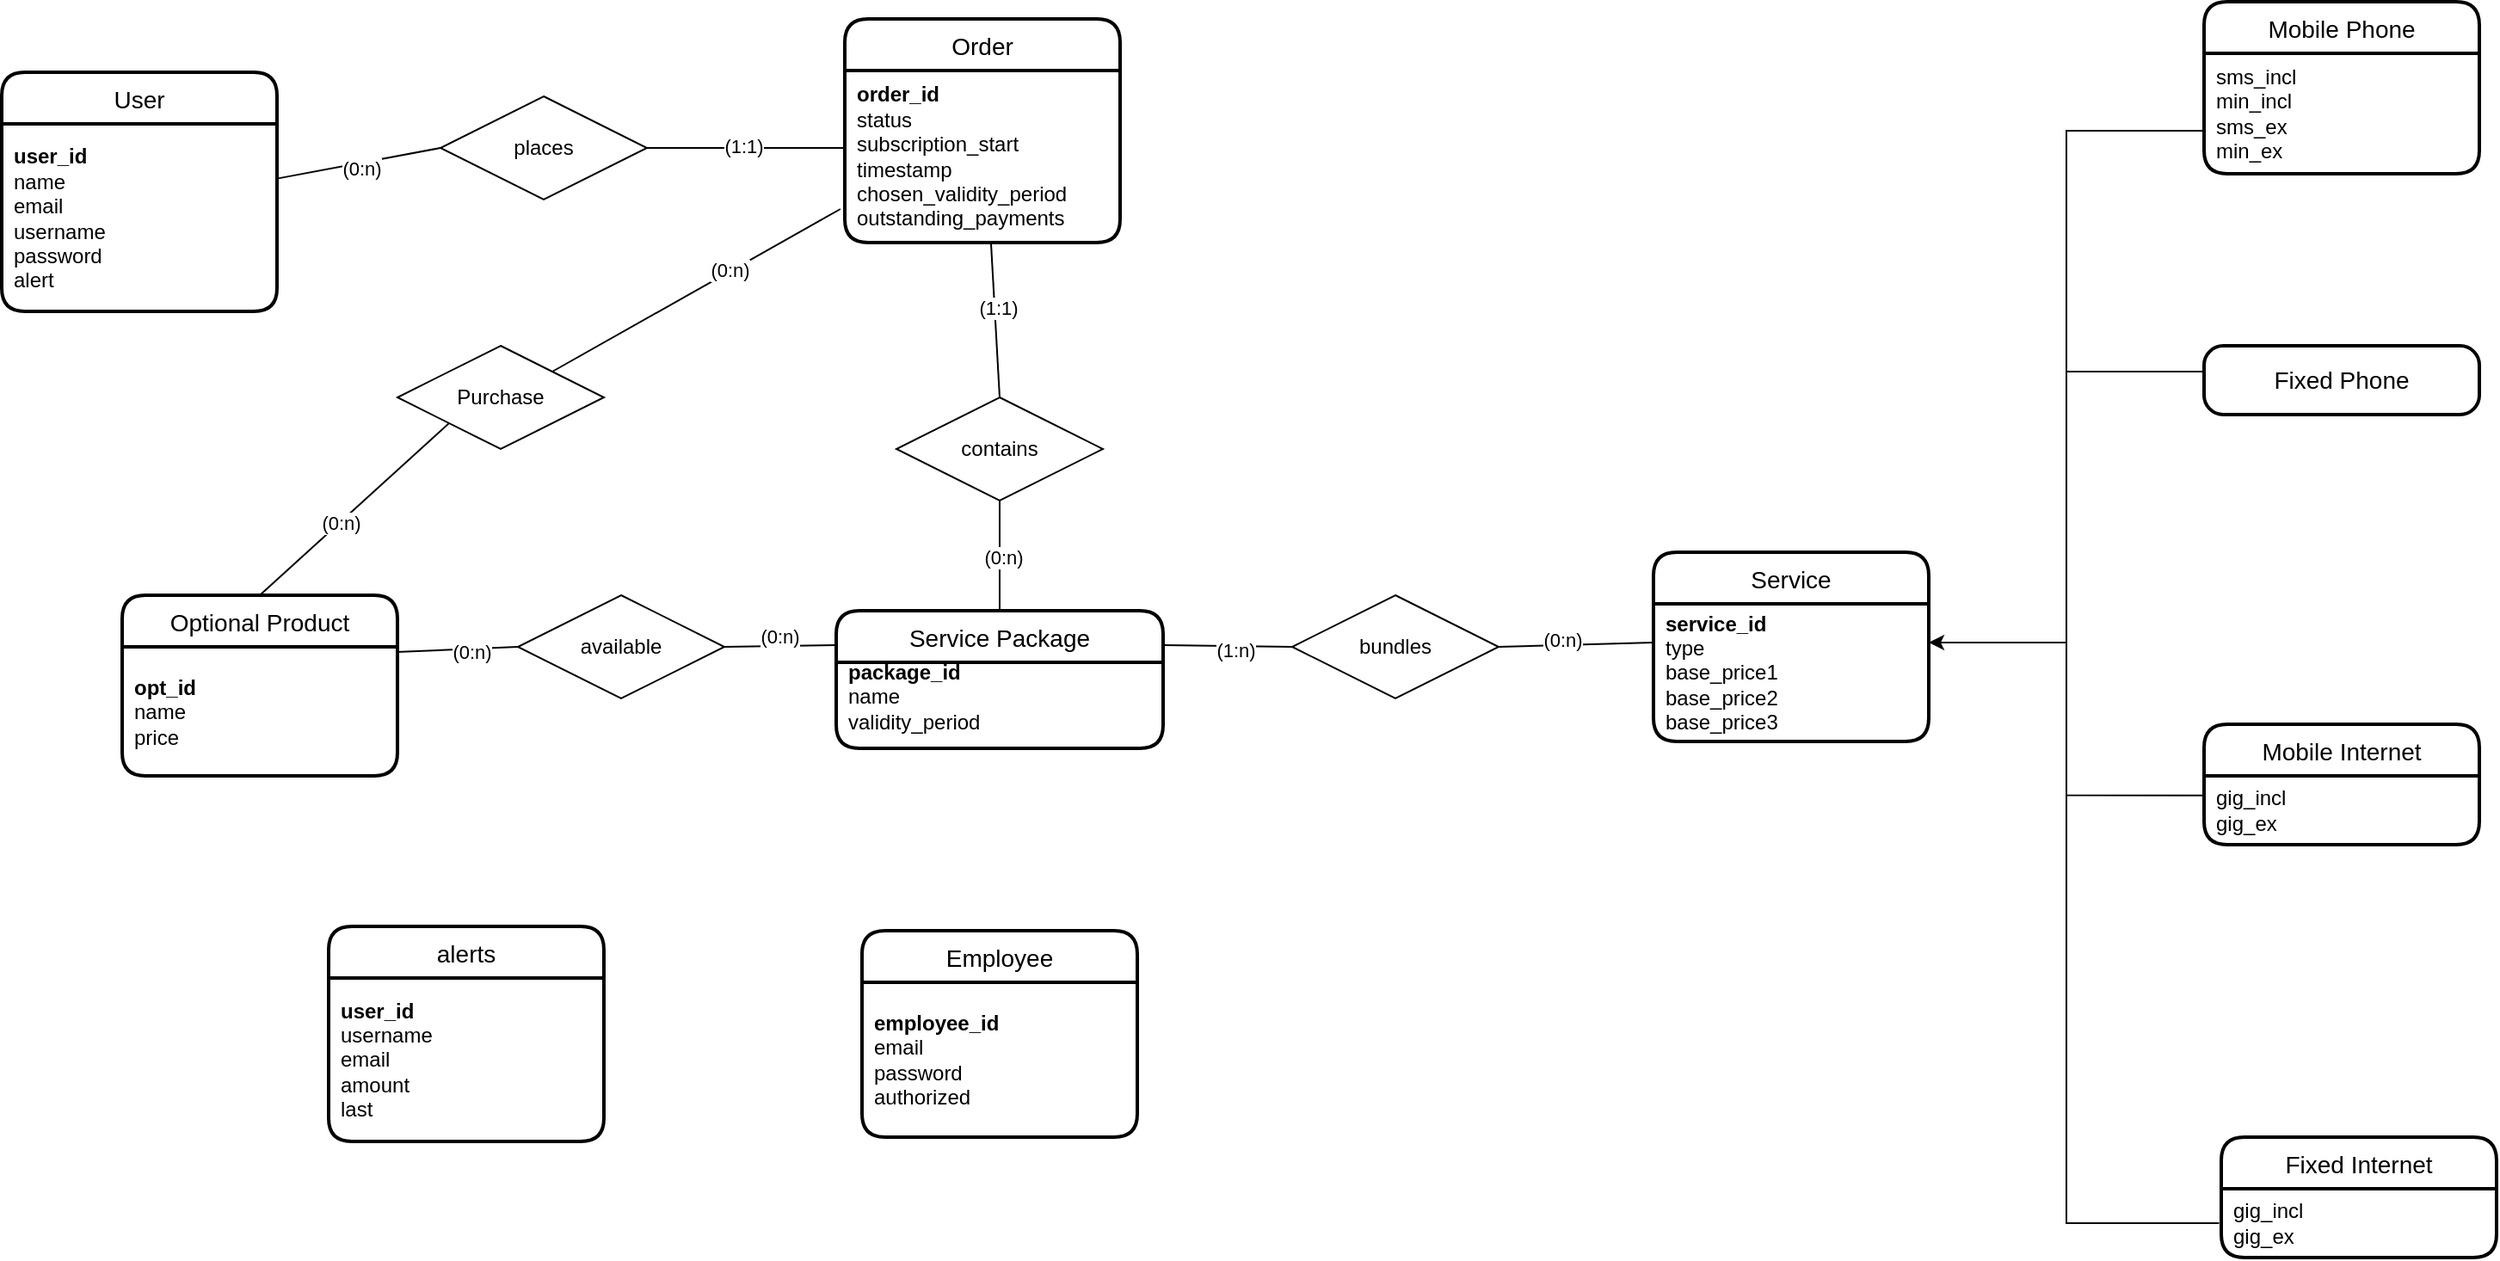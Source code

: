 <mxfile version="17.5.0" type="device"><diagram id="R2lEEEUBdFMjLlhIrx00" name="Page-1"><mxGraphModel dx="961" dy="683" grid="1" gridSize="10" guides="1" tooltips="1" connect="1" arrows="1" fold="1" page="1" pageScale="1" pageWidth="850" pageHeight="1100" math="0" shadow="0" extFonts="Permanent Marker^https://fonts.googleapis.com/css?family=Permanent+Marker"><root><mxCell id="0"/><mxCell id="1" parent="0"/><mxCell id="_G4MBlrkE42JxyzQ9q7q-78" style="edgeStyle=none;rounded=0;orthogonalLoop=1;jettySize=auto;html=1;exitX=0;exitY=0.5;exitDx=0;exitDy=0;entryX=0.996;entryY=0.293;entryDx=0;entryDy=0;endArrow=none;endFill=0;strokeColor=default;entryPerimeter=0;" parent="1" source="_G4MBlrkE42JxyzQ9q7q-25" target="_G4MBlrkE42JxyzQ9q7q-95" edge="1"><mxGeometry relative="1" as="geometry"><mxPoint x="670" y="106" as="targetPoint"/></mxGeometry></mxCell><mxCell id="_G4MBlrkE42JxyzQ9q7q-110" value="(0:n)" style="edgeLabel;html=1;align=center;verticalAlign=middle;resizable=0;points=[];" parent="_G4MBlrkE42JxyzQ9q7q-78" vertex="1" connectable="0"><mxGeometry x="-0.014" y="3" relative="1" as="geometry"><mxPoint as="offset"/></mxGeometry></mxCell><mxCell id="_G4MBlrkE42JxyzQ9q7q-79" style="edgeStyle=none;rounded=0;orthogonalLoop=1;jettySize=auto;html=1;exitX=1;exitY=0.5;exitDx=0;exitDy=0;entryX=0;entryY=0.5;entryDx=0;entryDy=0;endArrow=none;endFill=0;strokeColor=default;" parent="1" source="_G4MBlrkE42JxyzQ9q7q-25" edge="1"><mxGeometry relative="1" as="geometry"><mxPoint x="1010" y="105" as="targetPoint"/></mxGeometry></mxCell><mxCell id="_G4MBlrkE42JxyzQ9q7q-111" value="(1:1)" style="edgeLabel;html=1;align=center;verticalAlign=middle;resizable=0;points=[];" parent="_G4MBlrkE42JxyzQ9q7q-79" vertex="1" connectable="0"><mxGeometry x="-0.038" y="1" relative="1" as="geometry"><mxPoint as="offset"/></mxGeometry></mxCell><mxCell id="_G4MBlrkE42JxyzQ9q7q-25" value="places" style="shape=rhombus;perimeter=rhombusPerimeter;whiteSpace=wrap;html=1;align=center;" parent="1" vertex="1"><mxGeometry x="775" y="75" width="120" height="60" as="geometry"/></mxCell><mxCell id="_G4MBlrkE42JxyzQ9q7q-81" style="edgeStyle=none;rounded=0;orthogonalLoop=1;jettySize=auto;html=1;exitX=0.5;exitY=1;exitDx=0;exitDy=0;entryX=0.5;entryY=0;entryDx=0;entryDy=0;endArrow=none;endFill=0;strokeColor=default;" parent="1" source="_G4MBlrkE42JxyzQ9q7q-29" target="_G4MBlrkE42JxyzQ9q7q-53" edge="1"><mxGeometry relative="1" as="geometry"/></mxCell><mxCell id="_G4MBlrkE42JxyzQ9q7q-113" value="&lt;div&gt;(0:n)&lt;/div&gt;" style="edgeLabel;html=1;align=center;verticalAlign=middle;resizable=0;points=[];" parent="_G4MBlrkE42JxyzQ9q7q-81" vertex="1" connectable="0"><mxGeometry x="0.028" y="2" relative="1" as="geometry"><mxPoint as="offset"/></mxGeometry></mxCell><mxCell id="_G4MBlrkE42JxyzQ9q7q-29" value="contains" style="shape=rhombus;perimeter=rhombusPerimeter;whiteSpace=wrap;html=1;align=center;" parent="1" vertex="1"><mxGeometry x="1040" y="250" width="120" height="60" as="geometry"/></mxCell><mxCell id="_G4MBlrkE42JxyzQ9q7q-51" value="Order" style="swimlane;childLayout=stackLayout;horizontal=1;startSize=30;horizontalStack=0;rounded=1;fontSize=14;fontStyle=0;strokeWidth=2;resizeParent=0;resizeLast=1;shadow=0;dashed=0;align=center;" parent="1" vertex="1"><mxGeometry x="1010" y="30" width="160" height="130" as="geometry"/></mxCell><mxCell id="_G4MBlrkE42JxyzQ9q7q-98" value="&lt;div&gt;&lt;b&gt;order_id&lt;/b&gt;&lt;/div&gt;&lt;div&gt;status&lt;/div&gt;&lt;div&gt;subscription_start&lt;/div&gt;&lt;div&gt;timestamp&lt;/div&gt;&lt;div&gt;chosen_validity_period&lt;/div&gt;&lt;div&gt;outstanding_payments&lt;br&gt;&lt;/div&gt;" style="text;html=1;align=left;verticalAlign=middle;resizable=0;points=[];autosize=1;strokeColor=none;fillColor=none;spacingLeft=5;" parent="_G4MBlrkE42JxyzQ9q7q-51" vertex="1"><mxGeometry y="30" width="160" height="100" as="geometry"/></mxCell><mxCell id="_G4MBlrkE42JxyzQ9q7q-53" value="Service Package" style="swimlane;childLayout=stackLayout;horizontal=1;startSize=30;horizontalStack=0;rounded=1;fontSize=14;fontStyle=0;strokeWidth=2;resizeParent=0;resizeLast=1;shadow=0;dashed=0;align=center;" parent="1" vertex="1"><mxGeometry x="1005" y="374" width="190" height="80" as="geometry"/></mxCell><mxCell id="_G4MBlrkE42JxyzQ9q7q-99" value="&lt;div align=&quot;left&quot;&gt;&lt;b&gt;package_id&lt;/b&gt;&lt;/div&gt;&lt;div align=&quot;left&quot;&gt;name&lt;/div&gt;&lt;div align=&quot;left&quot;&gt;validity_period&lt;/div&gt;" style="text;html=1;align=left;verticalAlign=middle;resizable=0;points=[];autosize=1;strokeColor=none;fillColor=none;spacingLeft=5;" parent="_G4MBlrkE42JxyzQ9q7q-53" vertex="1"><mxGeometry y="30" width="190" height="40" as="geometry"/></mxCell><mxCell id="_G4MBlrkE42JxyzQ9q7q-54" value="&#xA;&#xA;" style="align=left;strokeColor=none;fillColor=none;spacingLeft=4;fontSize=12;verticalAlign=top;resizable=0;rotatable=0;part=1;" parent="_G4MBlrkE42JxyzQ9q7q-53" vertex="1"><mxGeometry y="70" width="190" height="10" as="geometry"/></mxCell><mxCell id="_G4MBlrkE42JxyzQ9q7q-55" value="Employee" style="swimlane;childLayout=stackLayout;horizontal=1;startSize=30;horizontalStack=0;rounded=1;fontSize=14;fontStyle=0;strokeWidth=2;resizeParent=0;resizeLast=1;shadow=0;dashed=0;align=center;" parent="1" vertex="1"><mxGeometry x="1020" y="560" width="160" height="120" as="geometry"/></mxCell><mxCell id="_G4MBlrkE42JxyzQ9q7q-102" value="&lt;div align=&quot;left&quot;&gt;&lt;b&gt;employee_id&lt;/b&gt;&lt;/div&gt;&lt;div align=&quot;left&quot;&gt;email&lt;/div&gt;&lt;div align=&quot;left&quot;&gt;password&lt;/div&gt;&lt;div align=&quot;left&quot;&gt;authorized&lt;br&gt;&lt;/div&gt;" style="text;html=1;align=left;verticalAlign=middle;resizable=0;points=[];autosize=1;strokeColor=none;fillColor=none;spacingLeft=5;" parent="_G4MBlrkE42JxyzQ9q7q-55" vertex="1"><mxGeometry y="30" width="160" height="90" as="geometry"/></mxCell><mxCell id="_G4MBlrkE42JxyzQ9q7q-57" value="Fixed Internet" style="swimlane;childLayout=stackLayout;horizontal=1;startSize=30;horizontalStack=0;rounded=1;fontSize=14;fontStyle=0;strokeWidth=2;resizeParent=0;resizeLast=1;shadow=0;dashed=0;align=center;" parent="1" vertex="1"><mxGeometry x="1810" y="680" width="160" height="70" as="geometry"/></mxCell><mxCell id="_G4MBlrkE42JxyzQ9q7q-108" value="&lt;div align=&quot;left&quot;&gt;gig_incl&lt;/div&gt;&lt;div align=&quot;left&quot;&gt;gig_ex&lt;br&gt;&lt;/div&gt;" style="text;html=1;align=left;verticalAlign=middle;resizable=0;points=[];autosize=1;strokeColor=none;fillColor=none;spacingLeft=5;" parent="_G4MBlrkE42JxyzQ9q7q-57" vertex="1"><mxGeometry y="30" width="160" height="40" as="geometry"/></mxCell><mxCell id="_G4MBlrkE42JxyzQ9q7q-59" value="Mobile Internet" style="swimlane;childLayout=stackLayout;horizontal=1;startSize=30;horizontalStack=0;rounded=1;fontSize=14;fontStyle=0;strokeWidth=2;resizeParent=0;resizeLast=1;shadow=0;dashed=0;align=center;spacingLeft=0;" parent="1" vertex="1"><mxGeometry x="1800" y="440" width="160" height="70" as="geometry"/></mxCell><mxCell id="_G4MBlrkE42JxyzQ9q7q-107" value="&lt;div align=&quot;left&quot;&gt;gig_incl&lt;/div&gt;&lt;div align=&quot;left&quot;&gt;gig_ex&lt;br&gt;&lt;/div&gt;" style="text;html=1;align=left;verticalAlign=middle;resizable=0;points=[];autosize=1;strokeColor=none;fillColor=none;spacingLeft=5;" parent="_G4MBlrkE42JxyzQ9q7q-59" vertex="1"><mxGeometry y="30" width="160" height="40" as="geometry"/></mxCell><mxCell id="_G4MBlrkE42JxyzQ9q7q-63" value="Mobile Phone" style="swimlane;childLayout=stackLayout;horizontal=1;startSize=30;horizontalStack=0;rounded=1;fontSize=14;fontStyle=0;strokeWidth=2;resizeParent=0;resizeLast=1;shadow=0;dashed=0;align=center;spacingLeft=0;" parent="1" vertex="1"><mxGeometry x="1800" y="20" width="160" height="100" as="geometry"/></mxCell><mxCell id="_G4MBlrkE42JxyzQ9q7q-105" value="&lt;div align=&quot;left&quot;&gt;sms_incl&lt;/div&gt;&lt;div align=&quot;left&quot;&gt;min_incl&lt;/div&gt;&lt;div align=&quot;left&quot;&gt;sms_ex&lt;/div&gt;&lt;div align=&quot;left&quot;&gt;min_ex&lt;br&gt;&lt;/div&gt;" style="text;html=1;align=left;verticalAlign=middle;resizable=0;points=[];autosize=1;strokeColor=none;fillColor=none;spacingLeft=5;" parent="_G4MBlrkE42JxyzQ9q7q-63" vertex="1"><mxGeometry y="30" width="160" height="70" as="geometry"/></mxCell><mxCell id="_G4MBlrkE42JxyzQ9q7q-65" value="Optional Product" style="swimlane;childLayout=stackLayout;horizontal=1;startSize=30;horizontalStack=0;rounded=1;fontSize=14;fontStyle=0;strokeWidth=2;resizeParent=0;resizeLast=1;shadow=0;dashed=0;align=center;" parent="1" vertex="1"><mxGeometry x="590" y="365" width="160" height="105" as="geometry"/></mxCell><mxCell id="_G4MBlrkE42JxyzQ9q7q-101" value="&lt;div align=&quot;left&quot;&gt;&lt;b&gt;opt_id&lt;/b&gt;&lt;/div&gt;&lt;div align=&quot;left&quot;&gt;name&lt;/div&gt;&lt;div align=&quot;left&quot;&gt;price&lt;/div&gt;" style="text;html=1;align=left;verticalAlign=middle;resizable=0;points=[];autosize=1;strokeColor=none;fillColor=none;spacingLeft=5;" parent="_G4MBlrkE42JxyzQ9q7q-65" vertex="1"><mxGeometry y="30" width="160" height="75" as="geometry"/></mxCell><mxCell id="_G4MBlrkE42JxyzQ9q7q-67" value="Service" style="swimlane;childLayout=stackLayout;horizontal=1;startSize=30;horizontalStack=0;rounded=1;fontSize=14;fontStyle=0;strokeWidth=2;resizeParent=0;resizeLast=1;shadow=0;dashed=0;align=center;" parent="1" vertex="1"><mxGeometry x="1480" y="340" width="160" height="110" as="geometry"/></mxCell><mxCell id="_G4MBlrkE42JxyzQ9q7q-100" value="&lt;div align=&quot;left&quot;&gt;&lt;b&gt;service_id&lt;/b&gt;&lt;/div&gt;&lt;div align=&quot;left&quot;&gt;type&lt;/div&gt;&lt;div align=&quot;left&quot;&gt;base_price1&lt;br&gt;&lt;/div&gt;&lt;div align=&quot;left&quot;&gt;base_price2&lt;/div&gt;&lt;div align=&quot;left&quot;&gt;base_price3&lt;br&gt;&lt;/div&gt;" style="text;html=1;align=left;verticalAlign=middle;resizable=0;points=[];autosize=1;strokeColor=none;fillColor=none;spacingLeft=5;" parent="_G4MBlrkE42JxyzQ9q7q-67" vertex="1"><mxGeometry y="30" width="160" height="80" as="geometry"/></mxCell><mxCell id="_G4MBlrkE42JxyzQ9q7q-80" style="edgeStyle=none;rounded=0;orthogonalLoop=1;jettySize=auto;html=1;exitX=0.531;exitY=1;exitDx=0;exitDy=0;entryX=0.5;entryY=0;entryDx=0;entryDy=0;endArrow=none;endFill=0;strokeColor=default;exitPerimeter=0;" parent="1" target="_G4MBlrkE42JxyzQ9q7q-29" edge="1" source="_G4MBlrkE42JxyzQ9q7q-98"><mxGeometry relative="1" as="geometry"><mxPoint x="1090" y="150" as="sourcePoint"/></mxGeometry></mxCell><mxCell id="_G4MBlrkE42JxyzQ9q7q-112" value="(1:1)" style="edgeLabel;html=1;align=center;verticalAlign=middle;resizable=0;points=[];" parent="_G4MBlrkE42JxyzQ9q7q-80" vertex="1" connectable="0"><mxGeometry x="-0.158" y="2" relative="1" as="geometry"><mxPoint as="offset"/></mxGeometry></mxCell><mxCell id="_G4MBlrkE42JxyzQ9q7q-85" style="edgeStyle=none;rounded=0;orthogonalLoop=1;jettySize=auto;html=1;exitX=1;exitY=0.5;exitDx=0;exitDy=0;entryX=0;entryY=0.25;entryDx=0;entryDy=0;endArrow=none;endFill=0;strokeColor=default;" parent="1" source="_G4MBlrkE42JxyzQ9q7q-82" edge="1"><mxGeometry relative="1" as="geometry"><mxPoint x="1480" y="392.5" as="targetPoint"/></mxGeometry></mxCell><mxCell id="_G4MBlrkE42JxyzQ9q7q-116" value="(0:n)" style="edgeLabel;html=1;align=center;verticalAlign=middle;resizable=0;points=[];" parent="_G4MBlrkE42JxyzQ9q7q-85" vertex="1" connectable="0"><mxGeometry x="-0.18" y="3" relative="1" as="geometry"><mxPoint as="offset"/></mxGeometry></mxCell><mxCell id="_G4MBlrkE42JxyzQ9q7q-82" value="bundles" style="shape=rhombus;perimeter=rhombusPerimeter;whiteSpace=wrap;html=1;align=center;" parent="1" vertex="1"><mxGeometry x="1270" y="365" width="120" height="60" as="geometry"/></mxCell><mxCell id="_G4MBlrkE42JxyzQ9q7q-87" style="edgeStyle=none;rounded=0;orthogonalLoop=1;jettySize=auto;html=1;exitX=0;exitY=0.5;exitDx=0;exitDy=0;entryX=0.995;entryY=0.04;entryDx=0;entryDy=0;endArrow=none;endFill=0;strokeColor=default;entryPerimeter=0;" parent="1" source="_G4MBlrkE42JxyzQ9q7q-83" target="_G4MBlrkE42JxyzQ9q7q-101" edge="1"><mxGeometry relative="1" as="geometry"><mxPoint x="1480" y="725" as="targetPoint"/></mxGeometry></mxCell><mxCell id="_G4MBlrkE42JxyzQ9q7q-117" value="(0:n)" style="edgeLabel;html=1;align=center;verticalAlign=middle;resizable=0;points=[];" parent="_G4MBlrkE42JxyzQ9q7q-87" vertex="1" connectable="0"><mxGeometry x="-0.223" y="2" relative="1" as="geometry"><mxPoint as="offset"/></mxGeometry></mxCell><mxCell id="_G4MBlrkE42JxyzQ9q7q-83" value="available" style="shape=rhombus;perimeter=rhombusPerimeter;whiteSpace=wrap;html=1;align=center;" parent="1" vertex="1"><mxGeometry x="820" y="365" width="120" height="60" as="geometry"/></mxCell><mxCell id="_G4MBlrkE42JxyzQ9q7q-84" style="edgeStyle=none;rounded=0;orthogonalLoop=1;jettySize=auto;html=1;exitX=1;exitY=0.25;exitDx=0;exitDy=0;entryX=0;entryY=0.5;entryDx=0;entryDy=0;endArrow=none;endFill=0;strokeColor=default;" parent="1" source="_G4MBlrkE42JxyzQ9q7q-53" target="_G4MBlrkE42JxyzQ9q7q-82" edge="1"><mxGeometry relative="1" as="geometry"/></mxCell><mxCell id="_G4MBlrkE42JxyzQ9q7q-114" value="(1:n)" style="edgeLabel;html=1;align=center;verticalAlign=middle;resizable=0;points=[];" parent="_G4MBlrkE42JxyzQ9q7q-84" vertex="1" connectable="0"><mxGeometry x="0.086" y="-2" relative="1" as="geometry"><mxPoint x="1" as="offset"/></mxGeometry></mxCell><mxCell id="_G4MBlrkE42JxyzQ9q7q-86" style="edgeStyle=none;rounded=0;orthogonalLoop=1;jettySize=auto;html=1;exitX=0;exitY=0.25;exitDx=0;exitDy=0;entryX=1;entryY=0.5;entryDx=0;entryDy=0;endArrow=none;endFill=0;strokeColor=default;" parent="1" source="_G4MBlrkE42JxyzQ9q7q-53" target="_G4MBlrkE42JxyzQ9q7q-83" edge="1"><mxGeometry relative="1" as="geometry"/></mxCell><mxCell id="_G4MBlrkE42JxyzQ9q7q-115" value="(0:n)" style="edgeLabel;html=1;align=center;verticalAlign=middle;resizable=0;points=[];" parent="_G4MBlrkE42JxyzQ9q7q-86" vertex="1" connectable="0"><mxGeometry x="0.049" y="-6" relative="1" as="geometry"><mxPoint x="1" as="offset"/></mxGeometry></mxCell><mxCell id="_G4MBlrkE42JxyzQ9q7q-88" style="edgeStyle=orthogonalEdgeStyle;rounded=0;orthogonalLoop=1;jettySize=auto;html=1;exitX=1;exitY=0.25;exitDx=0;exitDy=0;entryX=0;entryY=0.5;entryDx=0;entryDy=0;endArrow=none;endFill=0;strokeColor=default;" parent="1" edge="1"><mxGeometry relative="1" as="geometry"><mxPoint x="1640" y="392.5" as="sourcePoint"/><mxPoint x="1800" y="95" as="targetPoint"/><Array as="points"><mxPoint x="1720" y="393"/><mxPoint x="1720" y="95"/></Array></mxGeometry></mxCell><mxCell id="_G4MBlrkE42JxyzQ9q7q-89" style="edgeStyle=orthogonalEdgeStyle;rounded=0;orthogonalLoop=1;jettySize=auto;html=1;exitX=1;exitY=0.25;exitDx=0;exitDy=0;entryX=0;entryY=0.5;entryDx=0;entryDy=0;endArrow=none;endFill=0;strokeColor=default;" parent="1" edge="1"><mxGeometry relative="1" as="geometry"><mxPoint x="1640" y="392.5" as="sourcePoint"/><mxPoint x="1800" y="235" as="targetPoint"/><Array as="points"><mxPoint x="1720" y="393"/><mxPoint x="1720" y="235"/></Array></mxGeometry></mxCell><mxCell id="_G4MBlrkE42JxyzQ9q7q-90" style="edgeStyle=orthogonalEdgeStyle;rounded=0;orthogonalLoop=1;jettySize=auto;html=1;exitX=1;exitY=0.25;exitDx=0;exitDy=0;entryX=-0.005;entryY=0.283;entryDx=0;entryDy=0;endArrow=none;endFill=0;strokeColor=default;entryPerimeter=0;" parent="1" target="_G4MBlrkE42JxyzQ9q7q-107" edge="1"><mxGeometry relative="1" as="geometry"><mxPoint x="1640" y="392.5" as="sourcePoint"/><mxPoint x="1800" y="515" as="targetPoint"/><Array as="points"><mxPoint x="1720" y="393"/><mxPoint x="1720" y="481"/></Array></mxGeometry></mxCell><mxCell id="_G4MBlrkE42JxyzQ9q7q-91" style="edgeStyle=orthogonalEdgeStyle;rounded=0;orthogonalLoop=1;jettySize=auto;html=1;exitX=1;exitY=0.25;exitDx=0;exitDy=0;entryX=-0.008;entryY=0.5;entryDx=0;entryDy=0;endArrow=none;endFill=0;strokeColor=default;startArrow=classic;startFill=1;entryPerimeter=0;" parent="1" target="_G4MBlrkE42JxyzQ9q7q-108" edge="1"><mxGeometry relative="1" as="geometry"><mxPoint x="1640" y="392.5" as="sourcePoint"/><mxPoint x="1810" y="755.0" as="targetPoint"/><Array as="points"><mxPoint x="1720" y="393"/><mxPoint x="1720" y="730"/></Array></mxGeometry></mxCell><mxCell id="_G4MBlrkE42JxyzQ9q7q-93" value="User" style="swimlane;childLayout=stackLayout;horizontal=1;startSize=30;horizontalStack=0;rounded=1;fontSize=14;fontStyle=0;strokeWidth=2;resizeParent=0;resizeLast=1;shadow=0;dashed=0;align=center;" parent="1" vertex="1"><mxGeometry x="520" y="61" width="160" height="139" as="geometry"/></mxCell><mxCell id="_G4MBlrkE42JxyzQ9q7q-95" value="&lt;div&gt;&lt;b&gt;user_id&lt;/b&gt;&lt;/div&gt;&lt;div&gt;name&lt;/div&gt;&lt;div&gt;email&lt;/div&gt;&lt;div&gt;username&lt;/div&gt;&lt;div&gt;password&lt;/div&gt;&lt;div&gt;alert&lt;br&gt;&lt;/div&gt;" style="text;html=1;align=left;verticalAlign=middle;resizable=0;points=[];autosize=1;strokeColor=none;fillColor=none;spacingLeft=5;" parent="_G4MBlrkE42JxyzQ9q7q-93" vertex="1"><mxGeometry y="30" width="160" height="109" as="geometry"/></mxCell><mxCell id="i77h7RYZ9ub6hFjkbI43-1" value="&lt;font style=&quot;font-size: 14px&quot;&gt;Fixed Phone&lt;br&gt;&lt;/font&gt;" style="rounded=1;arcSize=28;whiteSpace=wrap;html=1;align=center;strokeWidth=2;" parent="1" vertex="1"><mxGeometry x="1800" y="220" width="160" height="40" as="geometry"/></mxCell><mxCell id="C24dcn6RjzEYeenT5Cz5-3" value="Purchase" style="shape=rhombus;perimeter=rhombusPerimeter;whiteSpace=wrap;html=1;align=center;" parent="1" vertex="1"><mxGeometry x="750" y="220" width="120" height="60" as="geometry"/></mxCell><mxCell id="C24dcn6RjzEYeenT5Cz5-5" value="" style="endArrow=none;html=1;rounded=0;exitX=1;exitY=0;exitDx=0;exitDy=0;entryX=-0.016;entryY=0.805;entryDx=0;entryDy=0;entryPerimeter=0;" parent="1" source="C24dcn6RjzEYeenT5Cz5-3" target="_G4MBlrkE42JxyzQ9q7q-98" edge="1"><mxGeometry relative="1" as="geometry"><mxPoint x="860" y="210" as="sourcePoint"/><mxPoint x="1020" y="210" as="targetPoint"/></mxGeometry></mxCell><mxCell id="C24dcn6RjzEYeenT5Cz5-8" value="(0:n)" style="edgeLabel;html=1;align=center;verticalAlign=middle;resizable=0;points=[];" parent="C24dcn6RjzEYeenT5Cz5-5" vertex="1" connectable="0"><mxGeometry x="0.232" y="1" relative="1" as="geometry"><mxPoint as="offset"/></mxGeometry></mxCell><mxCell id="C24dcn6RjzEYeenT5Cz5-7" value="" style="endArrow=none;html=1;rounded=0;exitX=0;exitY=1;exitDx=0;exitDy=0;entryX=0.5;entryY=0;entryDx=0;entryDy=0;" parent="1" source="C24dcn6RjzEYeenT5Cz5-3" target="_G4MBlrkE42JxyzQ9q7q-65" edge="1"><mxGeometry relative="1" as="geometry"><mxPoint x="810" y="250" as="sourcePoint"/><mxPoint x="970" y="250" as="targetPoint"/></mxGeometry></mxCell><mxCell id="C24dcn6RjzEYeenT5Cz5-9" value="(0:n)" style="edgeLabel;html=1;align=center;verticalAlign=middle;resizable=0;points=[];" parent="C24dcn6RjzEYeenT5Cz5-7" vertex="1" connectable="0"><mxGeometry x="0.159" relative="1" as="geometry"><mxPoint as="offset"/></mxGeometry></mxCell><mxCell id="wLzDP7XZH2AYQbYKZ0ZM-1" value="alerts" style="swimlane;childLayout=stackLayout;horizontal=1;startSize=30;horizontalStack=0;rounded=1;fontSize=14;fontStyle=0;strokeWidth=2;resizeParent=0;resizeLast=1;shadow=0;dashed=0;align=center;" parent="1" vertex="1"><mxGeometry x="710" y="557.5" width="160" height="125" as="geometry"/></mxCell><mxCell id="wLzDP7XZH2AYQbYKZ0ZM-2" value="&lt;div align=&quot;left&quot;&gt;&lt;b&gt;user_id&lt;/b&gt;&lt;/div&gt;&lt;div align=&quot;left&quot;&gt;username&lt;/div&gt;&lt;div align=&quot;left&quot;&gt;email&lt;/div&gt;&lt;div align=&quot;left&quot;&gt;amount&lt;/div&gt;&lt;div align=&quot;left&quot;&gt;last&lt;br&gt;&lt;/div&gt;" style="text;html=1;align=left;verticalAlign=middle;resizable=0;points=[];autosize=1;strokeColor=none;fillColor=none;spacingLeft=5;" parent="wLzDP7XZH2AYQbYKZ0ZM-1" vertex="1"><mxGeometry y="30" width="160" height="95" as="geometry"/></mxCell></root></mxGraphModel></diagram></mxfile>